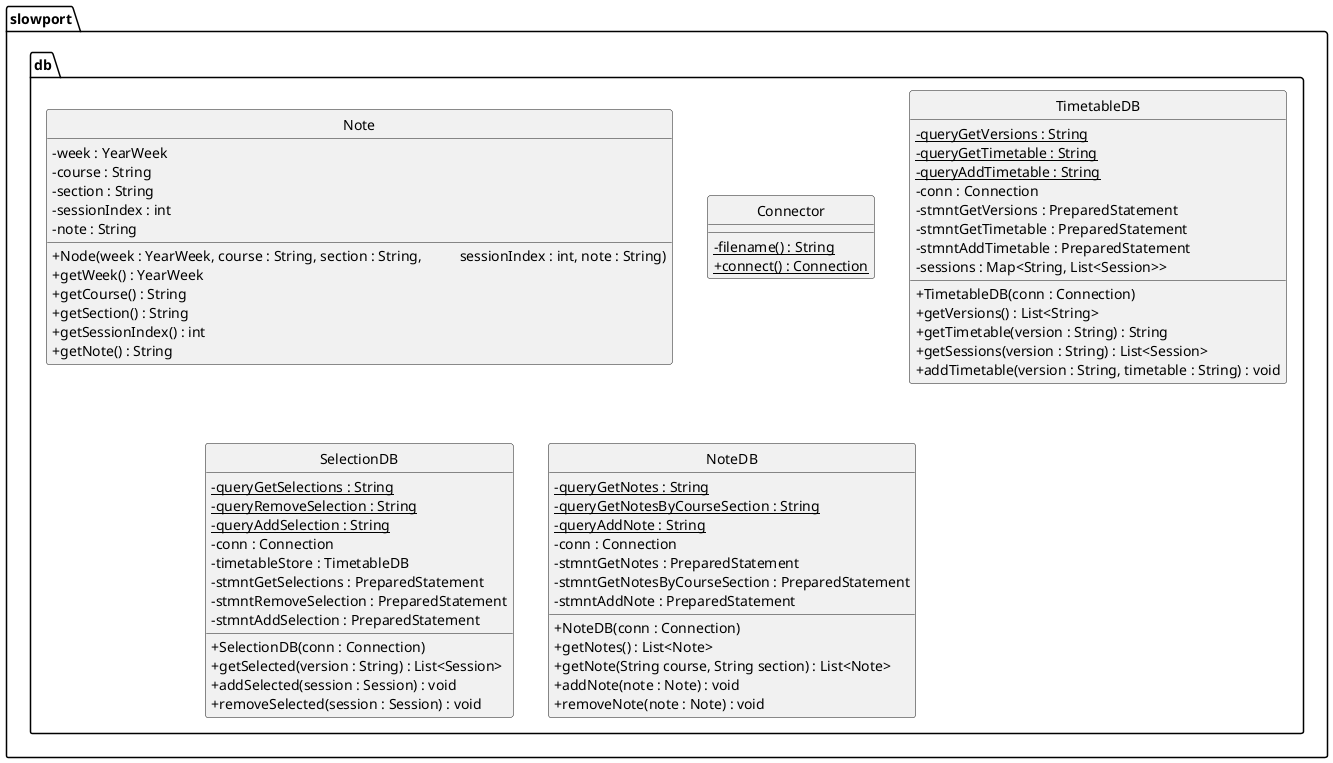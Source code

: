 @startuml
skinparam linetype ortho
skinparam classAttributeIconSize 0
hide circle

package "slowport.db"{
	class Note{
		- week : YearWeek
		- course : String
		- section : String
		- sessionIndex : int
		- note : String
		+ Node(week : YearWeek, course : String, section : String,\
		sessionIndex : int, note : String)
		+ getWeek() : YearWeek
		+ getCourse() : String
		+ getSection() : String
		+ getSessionIndex() : int
		+ getNote() : String
	}

	class Connector{
		- {static} filename() : String
		+ {static} connect() : Connection
	}

	class TimetableDB{
		- {static} queryGetVersions : String
		- {static} queryGetTimetable : String
		- {static} queryAddTimetable : String
		- conn : Connection
		- stmntGetVersions : PreparedStatement
		- stmntGetTimetable : PreparedStatement
		- stmntAddTimetable : PreparedStatement
		- sessions : Map<String, List<Session>>
		+ TimetableDB(conn : Connection)
		+ getVersions() : List<String>
		+ getTimetable(version : String) : String
		+ getSessions(version : String) : List<Session>
		+ addTimetable(version : String, timetable : String) : void
	}

	class SelectionDB{
		- {static} queryGetSelections : String
		- {static} queryRemoveSelection : String
		- {static} queryAddSelection : String
		- conn : Connection
		- timetableStore : TimetableDB
		- stmntGetSelections : PreparedStatement
		- stmntRemoveSelection : PreparedStatement
		- stmntAddSelection : PreparedStatement
		+ SelectionDB(conn : Connection)
		+ getSelected(version : String) : List<Session>
		+ addSelected(session : Session) : void
		+ removeSelected(session : Session) : void
	}

	class NoteDB{
		- {static} queryGetNotes : String
		- {static} queryGetNotesByCourseSection : String
		- {static} queryAddNote : String
		- conn : Connection
		- stmntGetNotes : PreparedStatement
		- stmntGetNotesByCourseSection : PreparedStatement
		- stmntAddNote : PreparedStatement
		+ NoteDB(conn : Connection)
		+ getNotes() : List<Note>
		+ getNote(String course, String section) : List<Note>
		+ addNote(note : Note) : void
		+ removeNote(note : Note) : void
	}
}


@enduml
